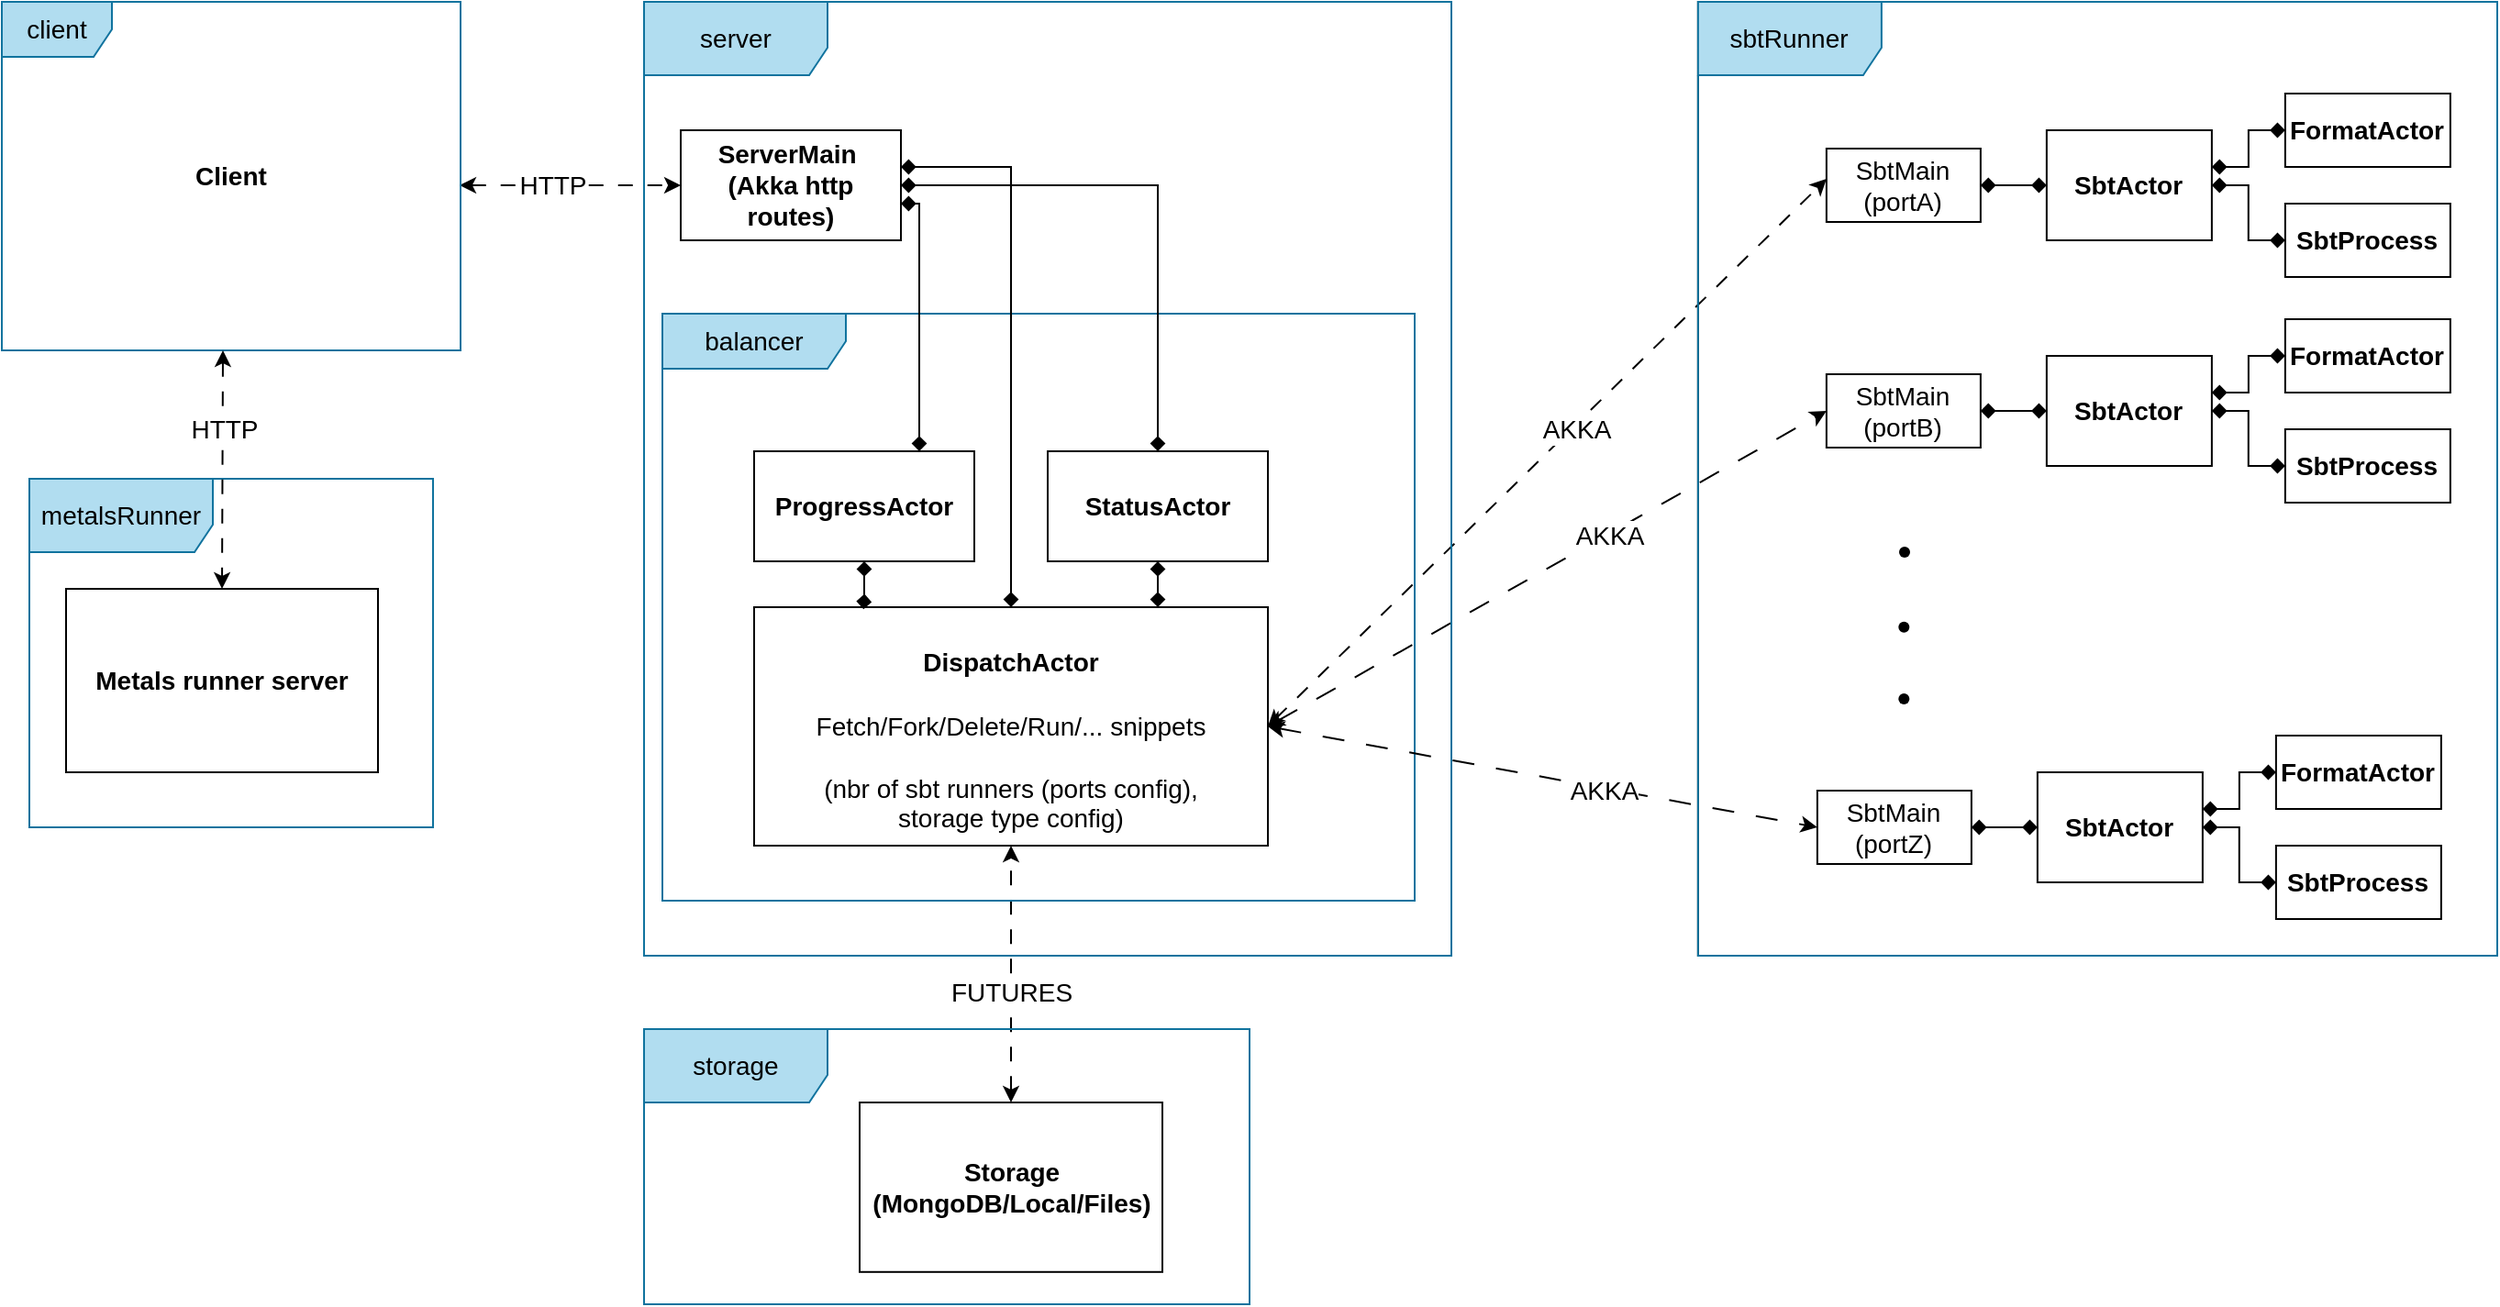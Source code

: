 <mxfile version="21.3.8" type="device">
  <diagram name="Page-1" id="aaSRV_TiMdkkVpOiea0s">
    <mxGraphModel dx="1818" dy="1043" grid="1" gridSize="10" guides="1" tooltips="1" connect="1" arrows="1" fold="1" page="1" pageScale="1" pageWidth="827" pageHeight="1169" math="0" shadow="0">
      <root>
        <mxCell id="0" />
        <mxCell id="1" parent="0" />
        <mxCell id="99yIWEiuCy_R9oXY2JGS-72" value="" style="rounded=0;whiteSpace=wrap;html=1;labelBackgroundColor=none;fontStyle=1;fontSize=14;" parent="1" vertex="1">
          <mxGeometry x="934.44" y="10" width="435.56" height="520" as="geometry" />
        </mxCell>
        <mxCell id="99yIWEiuCy_R9oXY2JGS-59" value="" style="rounded=0;whiteSpace=wrap;html=1;labelBackgroundColor=none;fontSize=14;" parent="1" vertex="1">
          <mxGeometry x="360" y="570" width="330" height="150" as="geometry" />
        </mxCell>
        <mxCell id="99yIWEiuCy_R9oXY2JGS-58" value="" style="rounded=0;whiteSpace=wrap;html=1;labelBackgroundColor=none;fontSize=14;" parent="1" vertex="1">
          <mxGeometry x="25" y="270" width="220" height="190" as="geometry" />
        </mxCell>
        <mxCell id="99yIWEiuCy_R9oXY2JGS-54" value="" style="rounded=0;whiteSpace=wrap;html=1;labelBackgroundColor=none;fontSize=14;" parent="1" vertex="1">
          <mxGeometry x="360" y="10" width="440" height="520" as="geometry" />
        </mxCell>
        <mxCell id="1um_sVajRWbzT3Y_E1zA-2" value="Client" style="rounded=0;whiteSpace=wrap;html=1;labelBackgroundColor=none;fontStyle=1;fontSize=14;" parent="1" vertex="1">
          <mxGeometry x="10" y="10" width="250" height="190" as="geometry" />
        </mxCell>
        <mxCell id="1um_sVajRWbzT3Y_E1zA-3" value="" style="endArrow=classic;startArrow=classic;html=1;rounded=0;labelBackgroundColor=none;fontColor=default;dashed=1;dashPattern=8 8;exitX=0.998;exitY=0.526;exitDx=0;exitDy=0;exitPerimeter=0;entryX=0;entryY=0.5;entryDx=0;entryDy=0;fontSize=14;" parent="1" source="99yIWEiuCy_R9oXY2JGS-14" target="99yIWEiuCy_R9oXY2JGS-22" edge="1">
          <mxGeometry width="100" height="100" relative="1" as="geometry">
            <mxPoint x="250" y="110" as="sourcePoint" />
            <mxPoint x="360" y="110" as="targetPoint" />
          </mxGeometry>
        </mxCell>
        <mxCell id="99yIWEiuCy_R9oXY2JGS-61" value="HTTP" style="edgeLabel;html=1;align=center;verticalAlign=middle;resizable=0;points=[];fontSize=14;" parent="1um_sVajRWbzT3Y_E1zA-3" vertex="1" connectable="0">
          <mxGeometry x="-0.274" relative="1" as="geometry">
            <mxPoint x="7" as="offset" />
          </mxGeometry>
        </mxCell>
        <mxCell id="1um_sVajRWbzT3Y_E1zA-6" value="" style="rounded=0;whiteSpace=wrap;html=1;labelBackgroundColor=none;fontSize=14;" parent="1" vertex="1">
          <mxGeometry x="420" y="340" width="280" height="130" as="geometry" />
        </mxCell>
        <mxCell id="99yIWEiuCy_R9oXY2JGS-47" style="edgeStyle=orthogonalEdgeStyle;rounded=0;orthogonalLoop=1;jettySize=auto;html=1;startArrow=diamond;startFill=1;endArrow=diamond;endFill=1;fontSize=14;" parent="1" source="1um_sVajRWbzT3Y_E1zA-10" target="1um_sVajRWbzT3Y_E1zA-6" edge="1">
          <mxGeometry relative="1" as="geometry">
            <Array as="points">
              <mxPoint x="640" y="340" />
              <mxPoint x="640" y="340" />
            </Array>
          </mxGeometry>
        </mxCell>
        <mxCell id="1um_sVajRWbzT3Y_E1zA-10" value="StatusActor" style="rounded=0;whiteSpace=wrap;html=1;labelBackgroundColor=none;fontStyle=1;fontSize=14;" parent="1" vertex="1">
          <mxGeometry x="580" y="255" width="120" height="60" as="geometry" />
        </mxCell>
        <mxCell id="99yIWEiuCy_R9oXY2JGS-48" style="edgeStyle=orthogonalEdgeStyle;rounded=0;orthogonalLoop=1;jettySize=auto;html=1;entryX=0.213;entryY=0.009;entryDx=0;entryDy=0;entryPerimeter=0;endArrow=diamond;endFill=1;startArrow=diamond;startFill=1;fontSize=14;" parent="1" source="1um_sVajRWbzT3Y_E1zA-11" target="1um_sVajRWbzT3Y_E1zA-6" edge="1">
          <mxGeometry relative="1" as="geometry" />
        </mxCell>
        <mxCell id="1um_sVajRWbzT3Y_E1zA-11" value="ProgressActor" style="rounded=0;whiteSpace=wrap;html=1;labelBackgroundColor=none;fontStyle=1;fontSize=14;" parent="1" vertex="1">
          <mxGeometry x="420" y="255" width="120" height="60" as="geometry" />
        </mxCell>
        <mxCell id="1um_sVajRWbzT3Y_E1zA-12" value="DispatchActor" style="text;html=1;strokeColor=none;fillColor=none;align=center;verticalAlign=middle;whiteSpace=wrap;rounded=0;labelBackgroundColor=none;fontStyle=1;fontSize=14;" parent="1" vertex="1">
          <mxGeometry x="500" y="340" width="120" height="60" as="geometry" />
        </mxCell>
        <mxCell id="1um_sVajRWbzT3Y_E1zA-14" value="Storage (MongoDB/Local/Files)" style="rounded=0;whiteSpace=wrap;html=1;labelBackgroundColor=none;fontStyle=1;fontSize=14;" parent="1" vertex="1">
          <mxGeometry x="477.5" y="610" width="165" height="92.4" as="geometry" />
        </mxCell>
        <mxCell id="1um_sVajRWbzT3Y_E1zA-15" value="" style="endArrow=classic;startArrow=classic;html=1;rounded=0;exitX=0.5;exitY=0;exitDx=0;exitDy=0;labelBackgroundColor=none;fontColor=default;dashed=1;dashPattern=8 8;fontSize=14;" parent="1" source="1um_sVajRWbzT3Y_E1zA-14" target="1um_sVajRWbzT3Y_E1zA-6" edge="1">
          <mxGeometry width="50" height="50" relative="1" as="geometry">
            <mxPoint x="650" y="290" as="sourcePoint" />
            <mxPoint x="700" y="240" as="targetPoint" />
          </mxGeometry>
        </mxCell>
        <mxCell id="99yIWEiuCy_R9oXY2JGS-21" value="FUTURES" style="edgeLabel;html=1;align=center;verticalAlign=middle;resizable=0;points=[];fontSize=14;" parent="1um_sVajRWbzT3Y_E1zA-15" vertex="1" connectable="0">
          <mxGeometry x="0.218" relative="1" as="geometry">
            <mxPoint y="25" as="offset" />
          </mxGeometry>
        </mxCell>
        <mxCell id="99yIWEiuCy_R9oXY2JGS-35" style="edgeStyle=orthogonalEdgeStyle;rounded=0;orthogonalLoop=1;jettySize=auto;html=1;entryX=0;entryY=0.5;entryDx=0;entryDy=0;startArrow=diamond;startFill=1;endArrow=diamond;endFill=1;fontSize=14;" parent="1" source="1um_sVajRWbzT3Y_E1zA-19" target="99yIWEiuCy_R9oXY2JGS-33" edge="1">
          <mxGeometry relative="1" as="geometry">
            <Array as="points">
              <mxPoint x="1234.44" y="100" />
              <mxPoint x="1234.44" y="80" />
            </Array>
          </mxGeometry>
        </mxCell>
        <mxCell id="1um_sVajRWbzT3Y_E1zA-19" value="SbtActor" style="rounded=0;whiteSpace=wrap;html=1;labelBackgroundColor=none;fontStyle=1;fontSize=14;" parent="1" vertex="1">
          <mxGeometry x="1124.44" y="80" width="90" height="60" as="geometry" />
        </mxCell>
        <mxCell id="1um_sVajRWbzT3Y_E1zA-20" value="" style="endArrow=classic;startArrow=classic;html=1;rounded=0;exitX=1;exitY=0.5;exitDx=0;exitDy=0;entryX=0;entryY=0.414;entryDx=0;entryDy=0;labelBackgroundColor=none;fontColor=default;dashed=1;dashPattern=8 8;entryPerimeter=0;fontSize=14;" parent="1" source="1um_sVajRWbzT3Y_E1zA-6" target="99yIWEiuCy_R9oXY2JGS-29" edge="1">
          <mxGeometry width="100" height="100" relative="1" as="geometry">
            <mxPoint x="720" y="320" as="sourcePoint" />
            <mxPoint x="990" y="65" as="targetPoint" />
          </mxGeometry>
        </mxCell>
        <mxCell id="99yIWEiuCy_R9oXY2JGS-19" value="AKKA" style="edgeLabel;html=1;align=center;verticalAlign=middle;resizable=0;points=[];fontSize=14;" parent="1um_sVajRWbzT3Y_E1zA-20" vertex="1" connectable="0">
          <mxGeometry x="0.095" y="-2" relative="1" as="geometry">
            <mxPoint as="offset" />
          </mxGeometry>
        </mxCell>
        <mxCell id="1um_sVajRWbzT3Y_E1zA-24" value="" style="endArrow=classic;startArrow=classic;html=1;rounded=0;entryX=0;entryY=0.5;entryDx=0;entryDy=0;labelBackgroundColor=none;fontColor=default;dashed=1;dashPattern=12 12;exitX=1;exitY=0.5;exitDx=0;exitDy=0;fontSize=14;" parent="1" source="1um_sVajRWbzT3Y_E1zA-6" target="99yIWEiuCy_R9oXY2JGS-42" edge="1">
          <mxGeometry width="100" height="100" relative="1" as="geometry">
            <mxPoint x="700" y="370" as="sourcePoint" />
            <mxPoint x="990" y="275" as="targetPoint" />
          </mxGeometry>
        </mxCell>
        <mxCell id="99yIWEiuCy_R9oXY2JGS-20" value="AKKA" style="edgeLabel;html=1;align=center;verticalAlign=middle;resizable=0;points=[];fontSize=14;" parent="1um_sVajRWbzT3Y_E1zA-24" vertex="1" connectable="0">
          <mxGeometry x="0.217" y="-1" relative="1" as="geometry">
            <mxPoint as="offset" />
          </mxGeometry>
        </mxCell>
        <mxCell id="1um_sVajRWbzT3Y_E1zA-34" value="Metals runner server" style="rounded=0;whiteSpace=wrap;html=1;labelBackgroundColor=none;fontStyle=1;fontSize=14;" parent="1" vertex="1">
          <mxGeometry x="45" y="330" width="170" height="100" as="geometry" />
        </mxCell>
        <mxCell id="99yIWEiuCy_R9oXY2JGS-10" value="server" style="shape=umlFrame;whiteSpace=wrap;html=1;pointerEvents=0;width=100;height=40;fillColor=#b1ddf0;strokeColor=#10739e;fontSize=14;" parent="1" vertex="1">
          <mxGeometry x="360" y="10" width="440" height="520" as="geometry" />
        </mxCell>
        <mxCell id="99yIWEiuCy_R9oXY2JGS-11" value="balancer" style="shape=umlFrame;whiteSpace=wrap;html=1;pointerEvents=0;width=100;height=30;fillColor=#b1ddf0;strokeColor=#10739e;fontSize=14;" parent="1" vertex="1">
          <mxGeometry x="370" y="180" width="410" height="320" as="geometry" />
        </mxCell>
        <mxCell id="99yIWEiuCy_R9oXY2JGS-14" value="client" style="shape=umlFrame;whiteSpace=wrap;html=1;pointerEvents=0;fillColor=#b1ddf0;strokeColor=#10739e;fontSize=14;" parent="1" vertex="1">
          <mxGeometry x="10" y="10" width="250" height="190" as="geometry" />
        </mxCell>
        <mxCell id="99yIWEiuCy_R9oXY2JGS-24" style="edgeStyle=orthogonalEdgeStyle;rounded=0;orthogonalLoop=1;jettySize=auto;html=1;endArrow=diamond;endFill=1;startArrow=diamond;startFill=1;fontSize=14;" parent="1" source="99yIWEiuCy_R9oXY2JGS-22" target="1um_sVajRWbzT3Y_E1zA-11" edge="1">
          <mxGeometry relative="1" as="geometry">
            <Array as="points">
              <mxPoint x="510" y="120" />
            </Array>
          </mxGeometry>
        </mxCell>
        <mxCell id="99yIWEiuCy_R9oXY2JGS-25" style="edgeStyle=orthogonalEdgeStyle;rounded=0;orthogonalLoop=1;jettySize=auto;html=1;entryX=0.5;entryY=0;entryDx=0;entryDy=0;startArrow=diamond;startFill=1;endArrow=diamond;endFill=1;fontSize=14;" parent="1" source="99yIWEiuCy_R9oXY2JGS-22" target="1um_sVajRWbzT3Y_E1zA-10" edge="1">
          <mxGeometry relative="1" as="geometry" />
        </mxCell>
        <mxCell id="99yIWEiuCy_R9oXY2JGS-26" style="edgeStyle=orthogonalEdgeStyle;rounded=0;orthogonalLoop=1;jettySize=auto;html=1;entryX=0.5;entryY=0;entryDx=0;entryDy=0;endArrow=diamond;endFill=1;startArrow=diamond;startFill=1;fontSize=14;" parent="1" source="99yIWEiuCy_R9oXY2JGS-22" target="1um_sVajRWbzT3Y_E1zA-6" edge="1">
          <mxGeometry relative="1" as="geometry">
            <Array as="points">
              <mxPoint x="560" y="100" />
            </Array>
          </mxGeometry>
        </mxCell>
        <mxCell id="99yIWEiuCy_R9oXY2JGS-22" value="ServerMain&amp;nbsp;&lt;br style=&quot;border-color: var(--border-color); font-size: 14px;&quot;&gt;(Akka http routes)" style="rounded=0;whiteSpace=wrap;html=1;labelBackgroundColor=none;fontStyle=1;fontSize=14;" parent="1" vertex="1">
          <mxGeometry x="380" y="80" width="120" height="60" as="geometry" />
        </mxCell>
        <mxCell id="99yIWEiuCy_R9oXY2JGS-28" value="sbtRunner" style="shape=umlFrame;whiteSpace=wrap;html=1;pointerEvents=0;width=100;height=40;fillColor=#b1ddf0;strokeColor=#10739e;fontSize=14;" parent="1" vertex="1">
          <mxGeometry x="934.44" y="10" width="435.56" height="520" as="geometry" />
        </mxCell>
        <mxCell id="99yIWEiuCy_R9oXY2JGS-30" style="edgeStyle=orthogonalEdgeStyle;rounded=0;orthogonalLoop=1;jettySize=auto;html=1;entryX=0;entryY=0.5;entryDx=0;entryDy=0;endArrow=diamond;endFill=1;startArrow=diamond;startFill=1;fontSize=14;" parent="1" source="99yIWEiuCy_R9oXY2JGS-29" target="1um_sVajRWbzT3Y_E1zA-19" edge="1">
          <mxGeometry relative="1" as="geometry" />
        </mxCell>
        <mxCell id="99yIWEiuCy_R9oXY2JGS-29" value="SbtMain&lt;br style=&quot;font-size: 14px;&quot;&gt;(portA)" style="rounded=0;whiteSpace=wrap;html=1;labelBackgroundColor=none;fontStyle=0;fontSize=14;" parent="1" vertex="1">
          <mxGeometry x="1004.44" y="90" width="84" height="40" as="geometry" />
        </mxCell>
        <mxCell id="99yIWEiuCy_R9oXY2JGS-31" value="metalsRunner" style="shape=umlFrame;whiteSpace=wrap;html=1;pointerEvents=0;width=100;height=40;fillColor=#b1ddf0;strokeColor=#10739e;fontSize=14;" parent="1" vertex="1">
          <mxGeometry x="25" y="270" width="220" height="190" as="geometry" />
        </mxCell>
        <mxCell id="99yIWEiuCy_R9oXY2JGS-32" value="storage" style="shape=umlFrame;whiteSpace=wrap;html=1;pointerEvents=0;width=100;height=40;fillColor=#b1ddf0;strokeColor=#10739e;fontSize=14;" parent="1" vertex="1">
          <mxGeometry x="360" y="570" width="330" height="150" as="geometry" />
        </mxCell>
        <mxCell id="99yIWEiuCy_R9oXY2JGS-33" value="FormatActor" style="rounded=0;whiteSpace=wrap;html=1;labelBackgroundColor=none;fontStyle=1;fontSize=14;" parent="1" vertex="1">
          <mxGeometry x="1254.44" y="60" width="90" height="40" as="geometry" />
        </mxCell>
        <mxCell id="99yIWEiuCy_R9oXY2JGS-36" style="edgeStyle=orthogonalEdgeStyle;rounded=0;orthogonalLoop=1;jettySize=auto;html=1;entryX=1;entryY=0.5;entryDx=0;entryDy=0;startArrow=diamond;startFill=1;endArrow=diamond;endFill=1;fontSize=14;" parent="1" source="99yIWEiuCy_R9oXY2JGS-34" target="1um_sVajRWbzT3Y_E1zA-19" edge="1">
          <mxGeometry relative="1" as="geometry" />
        </mxCell>
        <mxCell id="99yIWEiuCy_R9oXY2JGS-34" value="SbtProcess" style="rounded=0;whiteSpace=wrap;html=1;labelBackgroundColor=none;fontStyle=1;fontSize=14;" parent="1" vertex="1">
          <mxGeometry x="1254.44" y="120" width="90" height="40" as="geometry" />
        </mxCell>
        <mxCell id="99yIWEiuCy_R9oXY2JGS-39" style="edgeStyle=orthogonalEdgeStyle;rounded=0;orthogonalLoop=1;jettySize=auto;html=1;entryX=0;entryY=0.5;entryDx=0;entryDy=0;startArrow=diamond;startFill=1;endArrow=diamond;endFill=1;fontSize=14;" parent="1" source="99yIWEiuCy_R9oXY2JGS-40" target="99yIWEiuCy_R9oXY2JGS-43" edge="1">
          <mxGeometry relative="1" as="geometry">
            <Array as="points">
              <mxPoint x="1234.44" y="223" />
              <mxPoint x="1234.44" y="203" />
            </Array>
          </mxGeometry>
        </mxCell>
        <mxCell id="99yIWEiuCy_R9oXY2JGS-40" value="SbtActor" style="rounded=0;whiteSpace=wrap;html=1;labelBackgroundColor=none;fontStyle=1;fontSize=14;" parent="1" vertex="1">
          <mxGeometry x="1124.44" y="203" width="90" height="60" as="geometry" />
        </mxCell>
        <mxCell id="99yIWEiuCy_R9oXY2JGS-41" style="edgeStyle=orthogonalEdgeStyle;rounded=0;orthogonalLoop=1;jettySize=auto;html=1;entryX=0;entryY=0.5;entryDx=0;entryDy=0;endArrow=diamond;endFill=1;startArrow=diamond;startFill=1;fontSize=14;" parent="1" source="99yIWEiuCy_R9oXY2JGS-42" target="99yIWEiuCy_R9oXY2JGS-40" edge="1">
          <mxGeometry relative="1" as="geometry" />
        </mxCell>
        <mxCell id="99yIWEiuCy_R9oXY2JGS-42" value="SbtMain&lt;br style=&quot;font-size: 14px;&quot;&gt;(portB)" style="rounded=0;whiteSpace=wrap;html=1;labelBackgroundColor=none;fontSize=14;" parent="1" vertex="1">
          <mxGeometry x="1004.44" y="213" width="84" height="40" as="geometry" />
        </mxCell>
        <mxCell id="99yIWEiuCy_R9oXY2JGS-43" value="FormatActor" style="rounded=0;whiteSpace=wrap;html=1;labelBackgroundColor=none;fontStyle=1;fontSize=14;" parent="1" vertex="1">
          <mxGeometry x="1254.44" y="183" width="90" height="40" as="geometry" />
        </mxCell>
        <mxCell id="99yIWEiuCy_R9oXY2JGS-44" style="edgeStyle=orthogonalEdgeStyle;rounded=0;orthogonalLoop=1;jettySize=auto;html=1;entryX=1;entryY=0.5;entryDx=0;entryDy=0;startArrow=diamond;startFill=1;endArrow=diamond;endFill=1;fontSize=14;" parent="1" source="99yIWEiuCy_R9oXY2JGS-45" target="99yIWEiuCy_R9oXY2JGS-40" edge="1">
          <mxGeometry relative="1" as="geometry" />
        </mxCell>
        <mxCell id="99yIWEiuCy_R9oXY2JGS-45" value="SbtProcess" style="rounded=0;whiteSpace=wrap;html=1;labelBackgroundColor=none;fontStyle=1;fontSize=14;" parent="1" vertex="1">
          <mxGeometry x="1254.44" y="243" width="90" height="40" as="geometry" />
        </mxCell>
        <mxCell id="99yIWEiuCy_R9oXY2JGS-49" value="Fetch/Fork/Delete/Run/... snippets&lt;br style=&quot;font-size: 14px;&quot;&gt;&lt;br style=&quot;font-size: 14px;&quot;&gt;(nbr of sbt runners (ports config), &lt;br style=&quot;font-size: 14px;&quot;&gt;storage type config)" style="text;html=1;strokeColor=none;fillColor=none;align=center;verticalAlign=middle;whiteSpace=wrap;rounded=0;labelBackgroundColor=none;fontSize=14;" parent="1" vertex="1">
          <mxGeometry x="440" y="400" width="240" height="60" as="geometry" />
        </mxCell>
        <mxCell id="99yIWEiuCy_R9oXY2JGS-53" value="" style="group;fontSize=14;" parent="1" vertex="1" connectable="0">
          <mxGeometry x="1036.66" y="300" width="20.34" height="114" as="geometry" />
        </mxCell>
        <mxCell id="99yIWEiuCy_R9oXY2JGS-50" value="" style="shape=waypoint;sketch=0;fillStyle=solid;size=6;pointerEvents=1;points=[];fillColor=none;resizable=0;rotatable=0;perimeter=centerPerimeter;snapToPoint=1;fontSize=14;" parent="99yIWEiuCy_R9oXY2JGS-53" vertex="1">
          <mxGeometry x="0.34" width="20" height="20" as="geometry" />
        </mxCell>
        <mxCell id="99yIWEiuCy_R9oXY2JGS-51" value="" style="shape=waypoint;sketch=0;fillStyle=solid;size=6;pointerEvents=1;points=[];fillColor=none;resizable=0;rotatable=0;perimeter=centerPerimeter;snapToPoint=1;fontSize=14;" parent="99yIWEiuCy_R9oXY2JGS-53" vertex="1">
          <mxGeometry y="40.836" width="20" height="20" as="geometry" />
        </mxCell>
        <mxCell id="99yIWEiuCy_R9oXY2JGS-52" value="" style="shape=waypoint;sketch=0;fillStyle=solid;size=6;pointerEvents=1;points=[];fillColor=none;resizable=0;rotatable=0;perimeter=centerPerimeter;snapToPoint=1;fontSize=14;" parent="99yIWEiuCy_R9oXY2JGS-53" vertex="1">
          <mxGeometry y="79.97" width="20" height="20" as="geometry" />
        </mxCell>
        <mxCell id="99yIWEiuCy_R9oXY2JGS-63" style="edgeStyle=orthogonalEdgeStyle;rounded=0;orthogonalLoop=1;jettySize=auto;html=1;entryX=0;entryY=0.5;entryDx=0;entryDy=0;startArrow=diamond;startFill=1;endArrow=diamond;endFill=1;fontSize=14;" parent="1" source="99yIWEiuCy_R9oXY2JGS-64" target="99yIWEiuCy_R9oXY2JGS-67" edge="1">
          <mxGeometry relative="1" as="geometry">
            <Array as="points">
              <mxPoint x="1229.44" y="450" />
              <mxPoint x="1229.44" y="430" />
            </Array>
          </mxGeometry>
        </mxCell>
        <mxCell id="99yIWEiuCy_R9oXY2JGS-64" value="SbtActor" style="rounded=0;whiteSpace=wrap;html=1;labelBackgroundColor=none;fontStyle=1;fontSize=14;" parent="1" vertex="1">
          <mxGeometry x="1119.44" y="430" width="90" height="60" as="geometry" />
        </mxCell>
        <mxCell id="99yIWEiuCy_R9oXY2JGS-65" style="edgeStyle=orthogonalEdgeStyle;rounded=0;orthogonalLoop=1;jettySize=auto;html=1;entryX=0;entryY=0.5;entryDx=0;entryDy=0;endArrow=diamond;endFill=1;startArrow=diamond;startFill=1;fontSize=14;" parent="1" source="99yIWEiuCy_R9oXY2JGS-66" target="99yIWEiuCy_R9oXY2JGS-64" edge="1">
          <mxGeometry relative="1" as="geometry" />
        </mxCell>
        <mxCell id="99yIWEiuCy_R9oXY2JGS-66" value="SbtMain&lt;br style=&quot;font-size: 14px;&quot;&gt;(portZ)" style="rounded=0;whiteSpace=wrap;html=1;labelBackgroundColor=none;fontSize=14;" parent="1" vertex="1">
          <mxGeometry x="999.44" y="440" width="84" height="40" as="geometry" />
        </mxCell>
        <mxCell id="99yIWEiuCy_R9oXY2JGS-67" value="FormatActor" style="rounded=0;whiteSpace=wrap;html=1;labelBackgroundColor=none;fontStyle=1;fontSize=14;" parent="1" vertex="1">
          <mxGeometry x="1249.44" y="410" width="90" height="40" as="geometry" />
        </mxCell>
        <mxCell id="99yIWEiuCy_R9oXY2JGS-68" style="edgeStyle=orthogonalEdgeStyle;rounded=0;orthogonalLoop=1;jettySize=auto;html=1;entryX=1;entryY=0.5;entryDx=0;entryDy=0;startArrow=diamond;startFill=1;endArrow=diamond;endFill=1;fontSize=14;" parent="1" source="99yIWEiuCy_R9oXY2JGS-69" target="99yIWEiuCy_R9oXY2JGS-64" edge="1">
          <mxGeometry relative="1" as="geometry" />
        </mxCell>
        <mxCell id="99yIWEiuCy_R9oXY2JGS-69" value="SbtProcess" style="rounded=0;whiteSpace=wrap;html=1;labelBackgroundColor=none;fontStyle=1;fontSize=14;" parent="1" vertex="1">
          <mxGeometry x="1249.44" y="470" width="90" height="40" as="geometry" />
        </mxCell>
        <mxCell id="99yIWEiuCy_R9oXY2JGS-70" value="" style="endArrow=classic;startArrow=classic;html=1;rounded=0;entryX=0;entryY=0.5;entryDx=0;entryDy=0;labelBackgroundColor=none;fontColor=default;dashed=1;dashPattern=12 12;exitX=1;exitY=0.5;exitDx=0;exitDy=0;fontSize=14;" parent="1" source="1um_sVajRWbzT3Y_E1zA-6" target="99yIWEiuCy_R9oXY2JGS-66" edge="1">
          <mxGeometry width="100" height="100" relative="1" as="geometry">
            <mxPoint x="880" y="380" as="sourcePoint" />
            <mxPoint x="1014" y="243" as="targetPoint" />
          </mxGeometry>
        </mxCell>
        <mxCell id="99yIWEiuCy_R9oXY2JGS-71" value="AKKA" style="edgeLabel;html=1;align=center;verticalAlign=middle;resizable=0;points=[];fontSize=14;" parent="99yIWEiuCy_R9oXY2JGS-70" vertex="1" connectable="0">
          <mxGeometry x="0.217" y="-1" relative="1" as="geometry">
            <mxPoint as="offset" />
          </mxGeometry>
        </mxCell>
        <mxCell id="99yIWEiuCy_R9oXY2JGS-74" value="" style="endArrow=classic;startArrow=classic;html=1;rounded=0;labelBackgroundColor=none;fontColor=default;dashed=1;dashPattern=8 8;entryX=0.5;entryY=0;entryDx=0;entryDy=0;exitX=0.482;exitY=1;exitDx=0;exitDy=0;exitPerimeter=0;fontSize=14;" parent="1" source="99yIWEiuCy_R9oXY2JGS-14" target="1um_sVajRWbzT3Y_E1zA-34" edge="1">
          <mxGeometry width="100" height="100" relative="1" as="geometry">
            <mxPoint x="180" y="230" as="sourcePoint" />
            <mxPoint x="390" y="120" as="targetPoint" />
          </mxGeometry>
        </mxCell>
        <mxCell id="99yIWEiuCy_R9oXY2JGS-75" value="HTTP" style="edgeLabel;html=1;align=center;verticalAlign=middle;resizable=0;points=[];fontSize=14;" parent="99yIWEiuCy_R9oXY2JGS-74" vertex="1" connectable="0">
          <mxGeometry x="-0.274" relative="1" as="geometry">
            <mxPoint y="-4" as="offset" />
          </mxGeometry>
        </mxCell>
      </root>
    </mxGraphModel>
  </diagram>
</mxfile>
